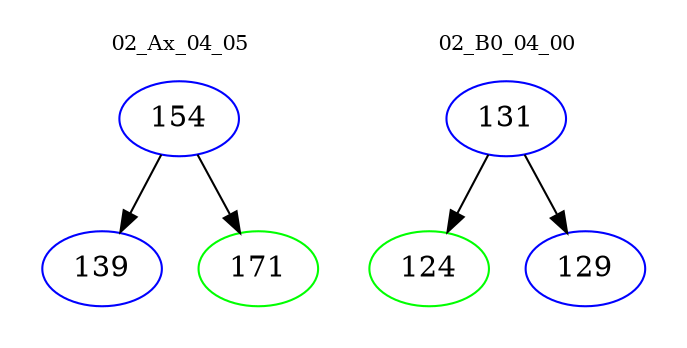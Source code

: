 digraph{
subgraph cluster_0 {
color = white
label = "02_Ax_04_05";
fontsize=10;
T0_154 [label="154", color="blue"]
T0_154 -> T0_139 [color="black"]
T0_139 [label="139", color="blue"]
T0_154 -> T0_171 [color="black"]
T0_171 [label="171", color="green"]
}
subgraph cluster_1 {
color = white
label = "02_B0_04_00";
fontsize=10;
T1_131 [label="131", color="blue"]
T1_131 -> T1_124 [color="black"]
T1_124 [label="124", color="green"]
T1_131 -> T1_129 [color="black"]
T1_129 [label="129", color="blue"]
}
}
